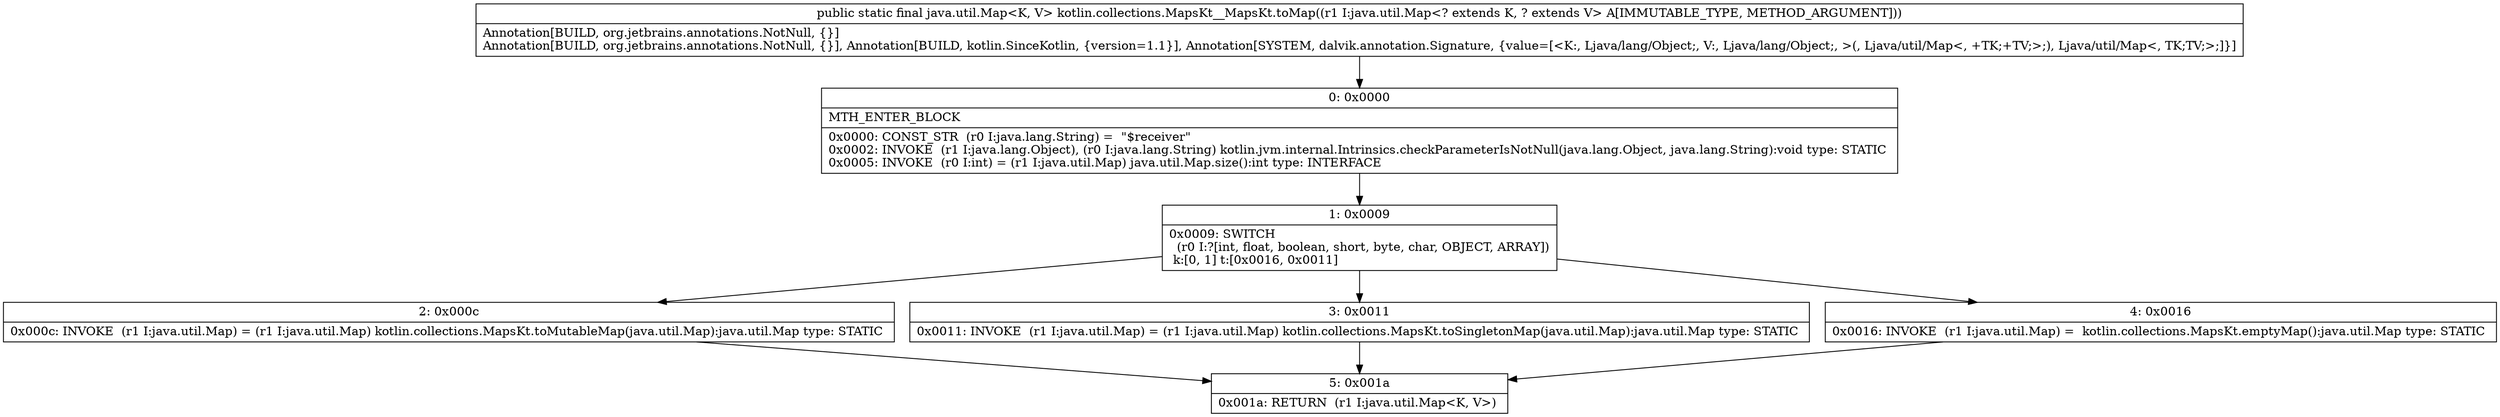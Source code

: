 digraph "CFG forkotlin.collections.MapsKt__MapsKt.toMap(Ljava\/util\/Map;)Ljava\/util\/Map;" {
Node_0 [shape=record,label="{0\:\ 0x0000|MTH_ENTER_BLOCK\l|0x0000: CONST_STR  (r0 I:java.lang.String) =  \"$receiver\" \l0x0002: INVOKE  (r1 I:java.lang.Object), (r0 I:java.lang.String) kotlin.jvm.internal.Intrinsics.checkParameterIsNotNull(java.lang.Object, java.lang.String):void type: STATIC \l0x0005: INVOKE  (r0 I:int) = (r1 I:java.util.Map) java.util.Map.size():int type: INTERFACE \l}"];
Node_1 [shape=record,label="{1\:\ 0x0009|0x0009: SWITCH  \l  (r0 I:?[int, float, boolean, short, byte, char, OBJECT, ARRAY])\l k:[0, 1] t:[0x0016, 0x0011] \l}"];
Node_2 [shape=record,label="{2\:\ 0x000c|0x000c: INVOKE  (r1 I:java.util.Map) = (r1 I:java.util.Map) kotlin.collections.MapsKt.toMutableMap(java.util.Map):java.util.Map type: STATIC \l}"];
Node_3 [shape=record,label="{3\:\ 0x0011|0x0011: INVOKE  (r1 I:java.util.Map) = (r1 I:java.util.Map) kotlin.collections.MapsKt.toSingletonMap(java.util.Map):java.util.Map type: STATIC \l}"];
Node_4 [shape=record,label="{4\:\ 0x0016|0x0016: INVOKE  (r1 I:java.util.Map) =  kotlin.collections.MapsKt.emptyMap():java.util.Map type: STATIC \l}"];
Node_5 [shape=record,label="{5\:\ 0x001a|0x001a: RETURN  (r1 I:java.util.Map\<K, V\>) \l}"];
MethodNode[shape=record,label="{public static final java.util.Map\<K, V\> kotlin.collections.MapsKt__MapsKt.toMap((r1 I:java.util.Map\<? extends K, ? extends V\> A[IMMUTABLE_TYPE, METHOD_ARGUMENT]))  | Annotation[BUILD, org.jetbrains.annotations.NotNull, \{\}]\lAnnotation[BUILD, org.jetbrains.annotations.NotNull, \{\}], Annotation[BUILD, kotlin.SinceKotlin, \{version=1.1\}], Annotation[SYSTEM, dalvik.annotation.Signature, \{value=[\<K:, Ljava\/lang\/Object;, V:, Ljava\/lang\/Object;, \>(, Ljava\/util\/Map\<, +TK;+TV;\>;), Ljava\/util\/Map\<, TK;TV;\>;]\}]\l}"];
MethodNode -> Node_0;
Node_0 -> Node_1;
Node_1 -> Node_2;
Node_1 -> Node_3;
Node_1 -> Node_4;
Node_2 -> Node_5;
Node_3 -> Node_5;
Node_4 -> Node_5;
}

